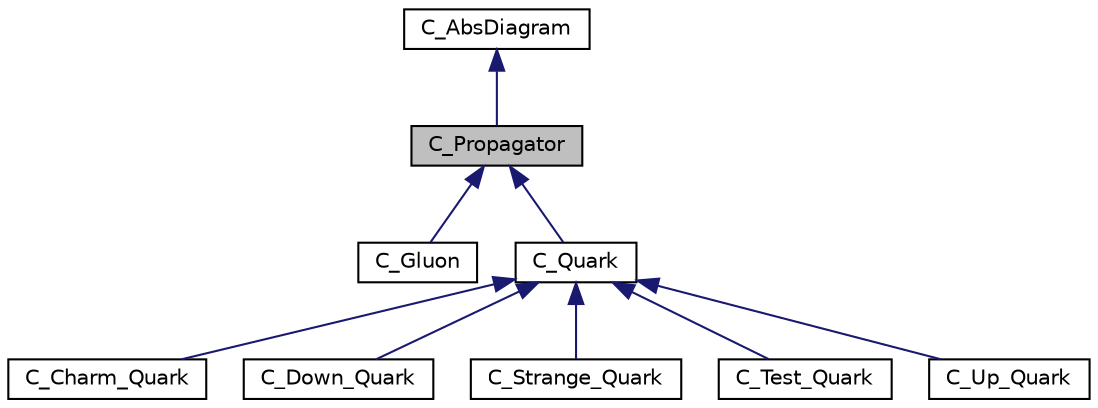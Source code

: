 digraph "C_Propagator"
{
  edge [fontname="Helvetica",fontsize="10",labelfontname="Helvetica",labelfontsize="10"];
  node [fontname="Helvetica",fontsize="10",shape=record];
  Node1 [label="C_Propagator",height=0.2,width=0.4,color="black", fillcolor="grey75", style="filled" fontcolor="black"];
  Node2 -> Node1 [dir="back",color="midnightblue",fontsize="10",style="solid",fontname="Helvetica"];
  Node2 [label="C_AbsDiagram",height=0.2,width=0.4,color="black", fillcolor="white", style="filled",URL="$class_c___abs_diagram.html"];
  Node1 -> Node3 [dir="back",color="midnightblue",fontsize="10",style="solid",fontname="Helvetica"];
  Node3 [label="C_Gluon",height=0.2,width=0.4,color="black", fillcolor="white", style="filled",URL="$class_c___gluon.html"];
  Node1 -> Node4 [dir="back",color="midnightblue",fontsize="10",style="solid",fontname="Helvetica"];
  Node4 [label="C_Quark",height=0.2,width=0.4,color="black", fillcolor="white", style="filled",URL="$class_c___quark.html"];
  Node4 -> Node5 [dir="back",color="midnightblue",fontsize="10",style="solid",fontname="Helvetica"];
  Node5 [label="C_Charm_Quark",height=0.2,width=0.4,color="black", fillcolor="white", style="filled",URL="$class_c___charm___quark.html"];
  Node4 -> Node6 [dir="back",color="midnightblue",fontsize="10",style="solid",fontname="Helvetica"];
  Node6 [label="C_Down_Quark",height=0.2,width=0.4,color="black", fillcolor="white", style="filled",URL="$class_c___down___quark.html"];
  Node4 -> Node7 [dir="back",color="midnightblue",fontsize="10",style="solid",fontname="Helvetica"];
  Node7 [label="C_Strange_Quark",height=0.2,width=0.4,color="black", fillcolor="white", style="filled",URL="$class_c___strange___quark.html"];
  Node4 -> Node8 [dir="back",color="midnightblue",fontsize="10",style="solid",fontname="Helvetica"];
  Node8 [label="C_Test_Quark",height=0.2,width=0.4,color="black", fillcolor="white", style="filled",URL="$class_c___test___quark.html"];
  Node4 -> Node9 [dir="back",color="midnightblue",fontsize="10",style="solid",fontname="Helvetica"];
  Node9 [label="C_Up_Quark",height=0.2,width=0.4,color="black", fillcolor="white", style="filled",URL="$class_c___up___quark.html"];
}
